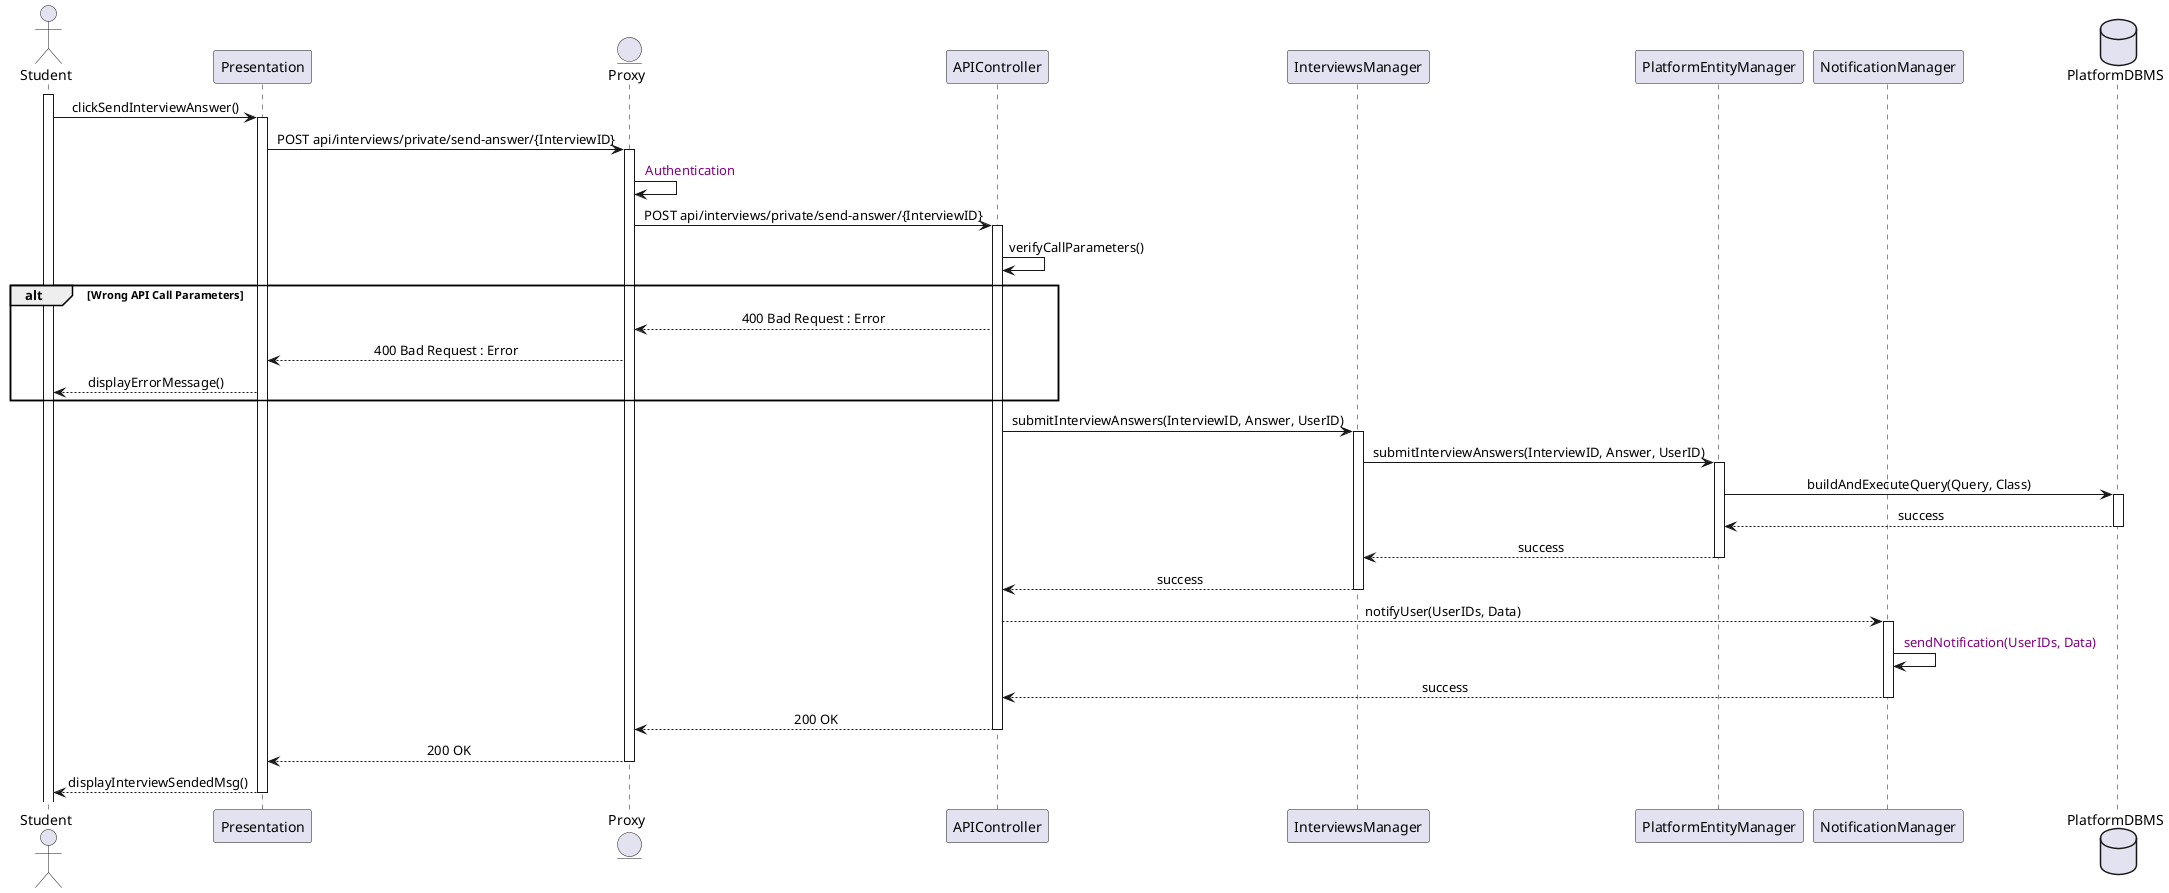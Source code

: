@startuml StudentSubmitInterview
skinparam sequenceMessageAlign center
actor       Student
participant Presentation
entity      Proxy
participant APIController
participant InterviewsManager
participant PlatformEntityManager
participant NotificationManager 
database    PlatformDBMS

activate Student
Student -> Presentation : clickSendInterviewAnswer()
activate Presentation
Presentation -> Proxy : POST api/interviews/private/send-answer/{InterviewID}
activate Proxy
Proxy -> Proxy : <color:purple> Authentication
Proxy -> APIController : POST api/interviews/private/send-answer/{InterviewID}
activate APIController
APIController -> APIController : verifyCallParameters()
alt Wrong API Call Parameters
    APIController --> Proxy : 400 Bad Request : Error
    Proxy --> Presentation : 400 Bad Request : Error
    Presentation --> Student : displayErrorMessage()
end 
APIController -> InterviewsManager : submitInterviewAnswers(InterviewID, Answer, UserID)
activate InterviewsManager
InterviewsManager -> PlatformEntityManager : submitInterviewAnswers(InterviewID, Answer, UserID)
activate PlatformEntityManager
PlatformEntityManager -> PlatformDBMS : buildAndExecuteQuery(Query, Class)
activate PlatformDBMS
PlatformDBMS --> PlatformEntityManager : success
deactivate PlatformDBMS
PlatformEntityManager --> InterviewsManager : success
deactivate PlatformEntityManager
InterviewsManager --> APIController : success
deactivate InterviewsManager
APIController --> NotificationManager : notifyUser(UserIDs, Data)
activate NotificationManager
NotificationManager -> NotificationManager : <color:purple> sendNotification(UserIDs, Data)
NotificationManager --> APIController : success
deactivate NotificationManager
APIController --> Proxy : 200 OK
deactivate APIController
Proxy --> Presentation : 200 OK
deactivate Proxy
Presentation --> Student : displayInterviewSendedMsg()
deactivate Presentation






